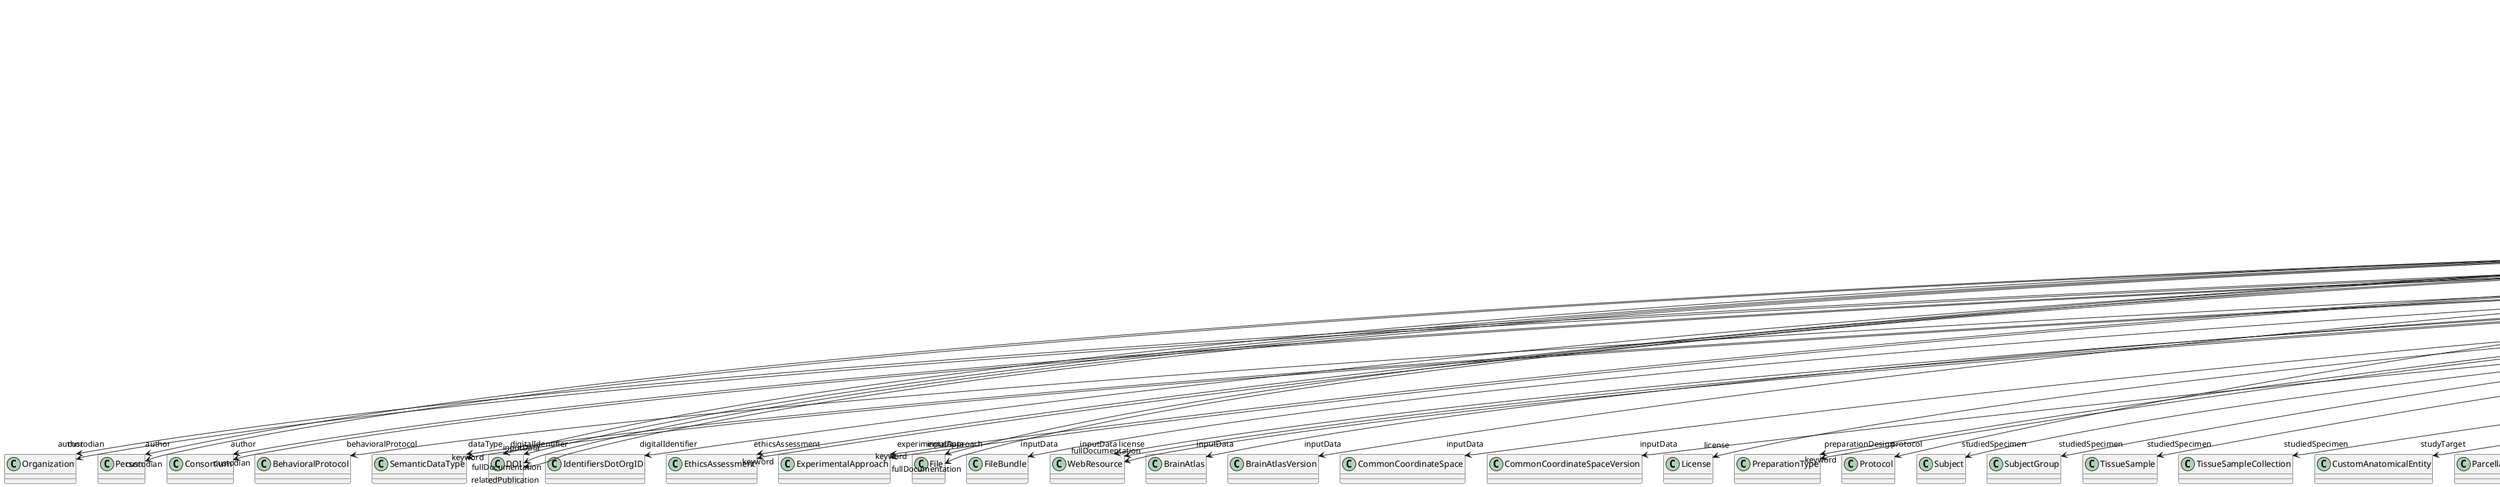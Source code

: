 @startuml
class DatasetVersion {
+author
+behavioralProtocol
+dataType
+digitalIdentifier
+ethicsAssessment
+experimentalApproach
+inputData
+isAlternativeVersionOf
+isNewVersionOf
+license
+preparationDesign
+protocol
+studiedSpecimen
+studyTarget
+technique
+accessibility
+copyright
+custodian
+description
+fullDocumentation
+fullName
+funding
+homepage
+howToCite
+keyword
+otherContribution
+relatedPublication
+releaseDate
+repository
+shortName
+supportChannel
+versionIdentifier
+versionInnovation

}
DatasetVersion -d-> "author" Organization
DatasetVersion -d-> "author" Person
DatasetVersion -d-> "author" Consortium
DatasetVersion -d-> "behavioralProtocol" BehavioralProtocol
DatasetVersion -d-> "dataType" SemanticDataType
DatasetVersion -d-> "digitalIdentifier" DOI
DatasetVersion -d-> "digitalIdentifier" IdentifiersDotOrgID
DatasetVersion -d-> "ethicsAssessment" EthicsAssessment
DatasetVersion -d-> "experimentalApproach" ExperimentalApproach
DatasetVersion -d-> "inputData" DOI
DatasetVersion -d-> "inputData" File
DatasetVersion -d-> "inputData" FileBundle
DatasetVersion -d-> "inputData" WebResource
DatasetVersion -d-> "inputData" BrainAtlas
DatasetVersion -d-> "inputData" BrainAtlasVersion
DatasetVersion -d-> "inputData" CommonCoordinateSpace
DatasetVersion -d-> "inputData" CommonCoordinateSpaceVersion
DatasetVersion -d-> "isAlternativeVersionOf" DatasetVersion
DatasetVersion -d-> "isNewVersionOf" DatasetVersion
DatasetVersion -d-> "license" License
DatasetVersion -d-> "license" WebResource
DatasetVersion -d-> "preparationDesign" PreparationType
DatasetVersion -d-> "protocol" Protocol
DatasetVersion -d-> "studiedSpecimen" Subject
DatasetVersion -d-> "studiedSpecimen" SubjectGroup
DatasetVersion -d-> "studiedSpecimen" TissueSample
DatasetVersion -d-> "studiedSpecimen" TissueSampleCollection
DatasetVersion -d-> "studyTarget" CustomAnatomicalEntity
DatasetVersion -d-> "studyTarget" ParcellationEntityVersion
DatasetVersion -d-> "studyTarget" ParcellationEntity
DatasetVersion -d-> "studyTarget" OrganismSubstance
DatasetVersion -d-> "studyTarget" SubcellularEntity
DatasetVersion -d-> "studyTarget" Species
DatasetVersion -d-> "studyTarget" OrganismSystem
DatasetVersion -d-> "studyTarget" CellType
DatasetVersion -d-> "studyTarget" Organ
DatasetVersion -d-> "studyTarget" AuditoryStimulusType
DatasetVersion -d-> "studyTarget" CellCultureType
DatasetVersion -d-> "studyTarget" MolecularEntity
DatasetVersion -d-> "studyTarget" TactileStimulusType
DatasetVersion -d-> "studyTarget" BreedingType
DatasetVersion -d-> "studyTarget" Disease
DatasetVersion -d-> "studyTarget" Handedness
DatasetVersion -d-> "studyTarget" UBERONParcellation
DatasetVersion -d-> "studyTarget" GeneticStrainType
DatasetVersion -d-> "studyTarget" DiseaseModel
DatasetVersion -d-> "studyTarget" GustatoryStimulusType
DatasetVersion -d-> "studyTarget" BiologicalOrder
DatasetVersion -d-> "studyTarget" ElectricalStimulusType
DatasetVersion -d-> "studyTarget" OpticalStimulusType
DatasetVersion -d-> "studyTarget" VisualStimulusType
DatasetVersion -d-> "studyTarget" TermSuggestion
DatasetVersion -d-> "studyTarget" OlfactoryStimulusType
DatasetVersion -d-> "studyTarget" BiologicalSex
DatasetVersion -d-> "technique" StimulationApproach
DatasetVersion -d-> "technique" Technique
DatasetVersion -d-> "technique" StimulationTechnique
DatasetVersion -d-> "technique" AnalysisTechnique
DatasetVersion -d-> "accessibility" ProductAccessibility
DatasetVersion -d-> "copyright" Copyright
DatasetVersion -d-> "custodian" Organization
DatasetVersion -d-> "custodian" Person
DatasetVersion -d-> "custodian" Consortium
DatasetVersion -d-> "fullDocumentation" DOI
DatasetVersion -d-> "fullDocumentation" File
DatasetVersion -d-> "fullDocumentation" WebResource
DatasetVersion -d-> "funding" Funding
DatasetVersion -d-> "keyword" OrganismSubstance
DatasetVersion -d-> "keyword" FileBundleGrouping
DatasetVersion -d-> "keyword" MetaDataModelType
DatasetVersion -d-> "keyword" PatchClampVariation
DatasetVersion -d-> "keyword" SubcellularEntity
DatasetVersion -d-> "keyword" ExperimentalApproach
DatasetVersion -d-> "keyword" ContributionType
DatasetVersion -d-> "keyword" Species
DatasetVersion -d-> "keyword" StimulationApproach
DatasetVersion -d-> "keyword" Technique
DatasetVersion -d-> "keyword" OrganismSystem
DatasetVersion -d-> "keyword" StimulationTechnique
DatasetVersion -d-> "keyword" CellType
DatasetVersion -d-> "keyword" Service
DatasetVersion -d-> "keyword" CranialWindowConstructionType
DatasetVersion -d-> "keyword" Organ
DatasetVersion -d-> "keyword" AuditoryStimulusType
DatasetVersion -d-> "keyword" CellCultureType
DatasetVersion -d-> "keyword" MolecularEntity
DatasetVersion -d-> "keyword" Colormap
DatasetVersion -d-> "keyword" ProgrammingLanguage
DatasetVersion -d-> "keyword" Language
DatasetVersion -d-> "keyword" SoftwareApplicationCategory
DatasetVersion -d-> "keyword" TactileStimulusType
DatasetVersion -d-> "keyword" AnnotationType
DatasetVersion -d-> "keyword" SemanticDataType
DatasetVersion -d-> "keyword" AgeCategory
DatasetVersion -d-> "keyword" BreedingType
DatasetVersion -d-> "keyword" ChemicalMixtureType
DatasetVersion -d-> "keyword" QualitativeOverlap
DatasetVersion -d-> "keyword" AnnotationCriteriaType
DatasetVersion -d-> "keyword" Disease
DatasetVersion -d-> "keyword" SetupType
DatasetVersion -d-> "keyword" ModelAbstractionLevel
DatasetVersion -d-> "keyword" AnatomicalIdentificationType
DatasetVersion -d-> "keyword" MeasuredQuantity
DatasetVersion -d-> "keyword" UnitOfMeasurement
DatasetVersion -d-> "keyword" Handedness
DatasetVersion -d-> "keyword" TissueSampleAttribute
DatasetVersion -d-> "keyword" FileRepositoryType
DatasetVersion -d-> "keyword" EthicsAssessment
DatasetVersion -d-> "keyword" UBERONParcellation
DatasetVersion -d-> "keyword" GeneticStrainType
DatasetVersion -d-> "keyword" AtlasType
DatasetVersion -d-> "keyword" AnatomicalPlane
DatasetVersion -d-> "keyword" ModelScope
DatasetVersion -d-> "keyword" EducationalLevel
DatasetVersion -d-> "keyword" LearningResourceType
DatasetVersion -d-> "keyword" DiseaseModel
DatasetVersion -d-> "keyword" Terminology
DatasetVersion -d-> "keyword" OperatingDevice
DatasetVersion -d-> "keyword" GustatoryStimulusType
DatasetVersion -d-> "keyword" PreparationType
DatasetVersion -d-> "keyword" BiologicalOrder
DatasetVersion -d-> "keyword" ElectricalStimulusType
DatasetVersion -d-> "keyword" CriteriaQualityType
DatasetVersion -d-> "keyword" OpticalStimulusType
DatasetVersion -d-> "keyword" CranialWindowReinforcementType
DatasetVersion -d-> "keyword" DeviceType
DatasetVersion -d-> "keyword" ProductAccessibility
DatasetVersion -d-> "keyword" SoftwareFeature
DatasetVersion -d-> "keyword" OperatingSystem
DatasetVersion -d-> "keyword" AnalysisTechnique
DatasetVersion -d-> "keyword" AnatomicalAxesOrientation
DatasetVersion -d-> "keyword" DataType
DatasetVersion -d-> "keyword" DifferenceMeasure
DatasetVersion -d-> "keyword" TypeOfUncertainty
DatasetVersion -d-> "keyword" VisualStimulusType
DatasetVersion -d-> "keyword" TermSuggestion
DatasetVersion -d-> "keyword" Laterality
DatasetVersion -d-> "keyword" SubjectAttribute
DatasetVersion -d-> "keyword" TissueSampleType
DatasetVersion -d-> "keyword" OlfactoryStimulusType
DatasetVersion -d-> "keyword" FileUsageRole
DatasetVersion -d-> "keyword" ActionStatusType
DatasetVersion -d-> "keyword" BiologicalSex
DatasetVersion -d-> "otherContribution" Contribution
DatasetVersion -d-> "relatedPublication" Book
DatasetVersion -d-> "relatedPublication" Chapter
DatasetVersion -d-> "relatedPublication" ScholarlyArticle
DatasetVersion -d-> "relatedPublication" ISBN
DatasetVersion -d-> "relatedPublication" DOI
DatasetVersion -d-> "relatedPublication" ISSN
DatasetVersion -d-> "relatedPublication" HANDLE
DatasetVersion -d-> "repository" FileRepository

@enduml